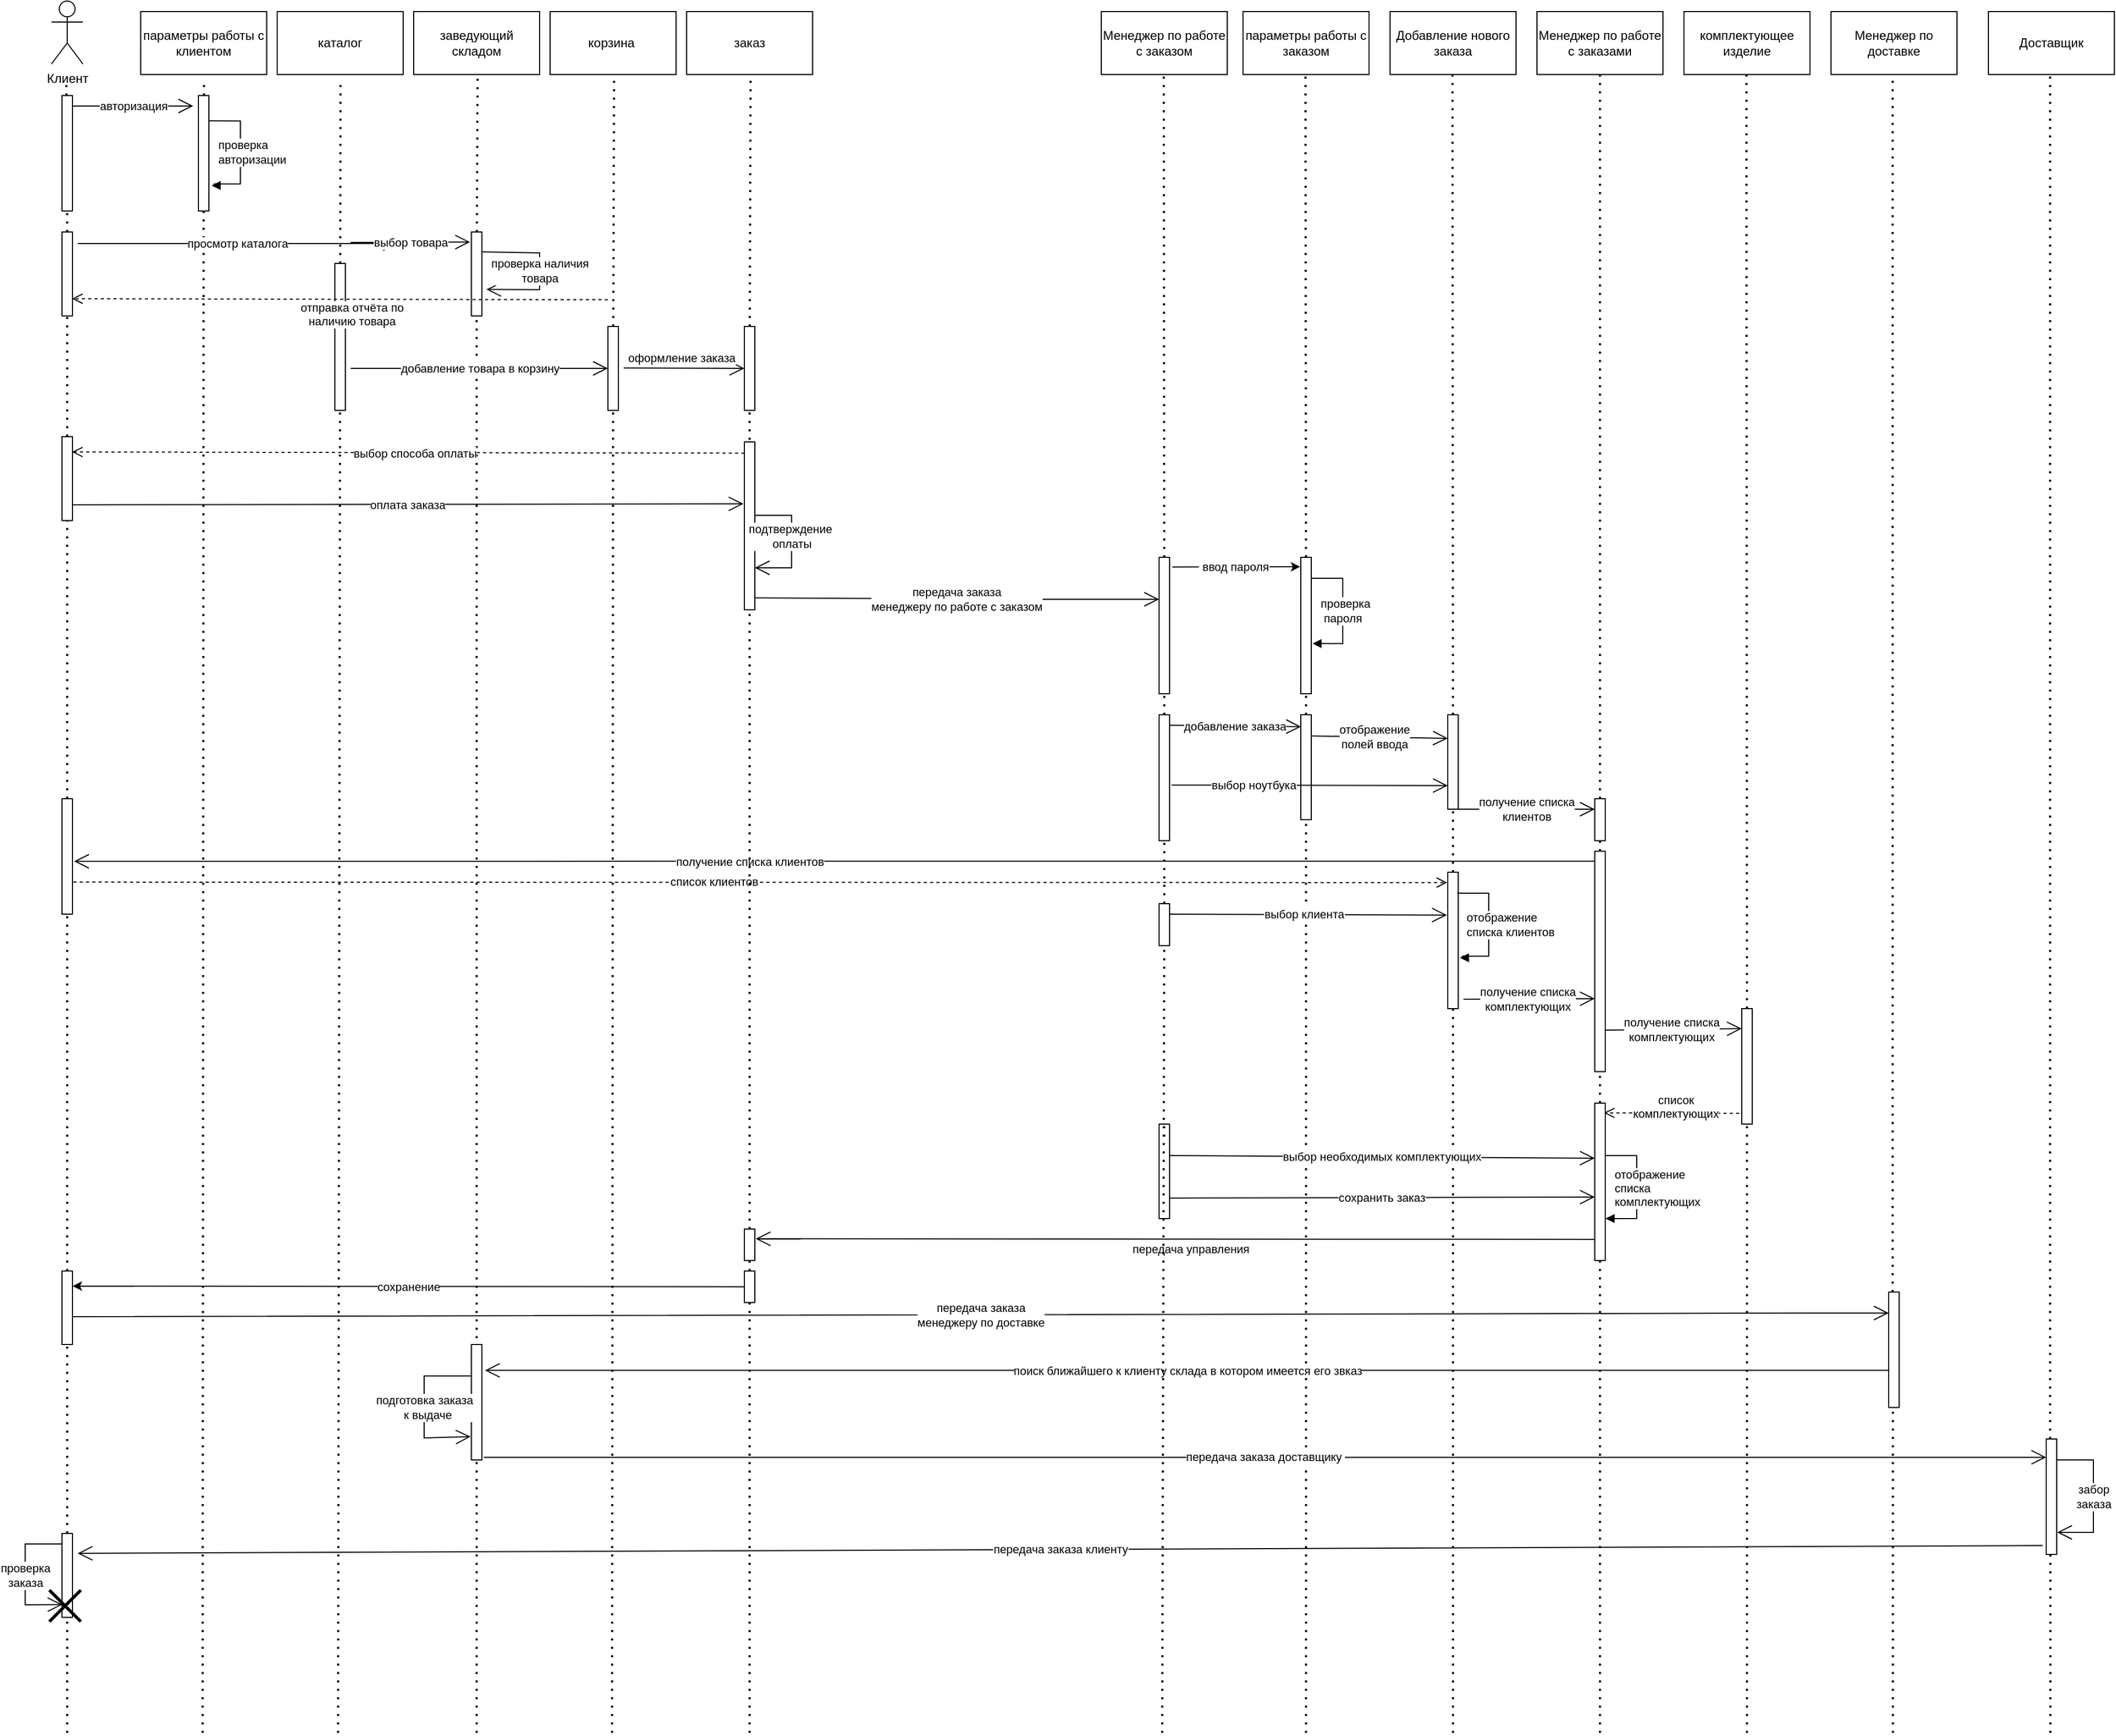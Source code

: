 <mxfile version="20.7.4" type="github">
  <diagram id="D3cl0jSmkVOGp9D-Y4aR" name="Страница 1">
    <mxGraphModel dx="4096" dy="1574" grid="1" gridSize="10" guides="1" tooltips="1" connect="1" arrows="1" fold="1" page="1" pageScale="1" pageWidth="827" pageHeight="1169" math="0" shadow="0">
      <root>
        <mxCell id="0" />
        <mxCell id="1" parent="0" />
        <mxCell id="ZfB3DJJ1F0PXd_A4hIv3-2" value="Менеджер по работе с заказом" style="whiteSpace=wrap;html=1;" parent="1" vertex="1">
          <mxGeometry x="15" y="80" width="120" height="60" as="geometry" />
        </mxCell>
        <mxCell id="ZfB3DJJ1F0PXd_A4hIv3-5" value="параметры работы с заказом" style="whiteSpace=wrap;html=1;" parent="1" vertex="1">
          <mxGeometry x="150" y="80" width="120" height="60" as="geometry" />
        </mxCell>
        <mxCell id="ZfB3DJJ1F0PXd_A4hIv3-6" value="Добавление нового заказа" style="whiteSpace=wrap;html=1;" parent="1" vertex="1">
          <mxGeometry x="290" y="80" width="120" height="60" as="geometry" />
        </mxCell>
        <mxCell id="ZfB3DJJ1F0PXd_A4hIv3-9" value="" style="endArrow=none;dashed=1;html=1;dashPattern=1 3;strokeWidth=2;startArrow=none;rounded=0;" parent="1" source="ZfB3DJJ1F0PXd_A4hIv3-7" edge="1">
          <mxGeometry width="50" height="50" relative="1" as="geometry">
            <mxPoint x="74.84" y="1152" as="sourcePoint" />
            <mxPoint x="74.5" y="140" as="targetPoint" />
          </mxGeometry>
        </mxCell>
        <mxCell id="ZfB3DJJ1F0PXd_A4hIv3-10" value="" style="endArrow=none;dashed=1;html=1;dashPattern=1 3;strokeWidth=2;startArrow=none;rounded=0;" parent="1" source="ZfB3DJJ1F0PXd_A4hIv3-17" edge="1">
          <mxGeometry width="50" height="50" relative="1" as="geometry">
            <mxPoint x="209.84" y="1152" as="sourcePoint" />
            <mxPoint x="209.5" y="140" as="targetPoint" />
          </mxGeometry>
        </mxCell>
        <mxCell id="ZfB3DJJ1F0PXd_A4hIv3-11" value="" style="endArrow=none;dashed=1;html=1;dashPattern=1 3;strokeWidth=2;startArrow=none;rounded=0;" parent="1" source="ZfB3DJJ1F0PXd_A4hIv3-29" edge="1">
          <mxGeometry width="50" height="50" relative="1" as="geometry">
            <mxPoint x="349.84" y="1152" as="sourcePoint" />
            <mxPoint x="349.5" y="140" as="targetPoint" />
          </mxGeometry>
        </mxCell>
        <mxCell id="ZfB3DJJ1F0PXd_A4hIv3-12" value="" style="endArrow=none;dashed=1;html=1;dashPattern=1 3;strokeWidth=2;startArrow=none;rounded=0;" parent="1" source="ZfB3DJJ1F0PXd_A4hIv3-37" target="ZfB3DJJ1F0PXd_A4hIv3-14" edge="1">
          <mxGeometry width="50" height="50" relative="1" as="geometry">
            <mxPoint x="489.84" y="1152" as="sourcePoint" />
            <mxPoint x="489.5" y="140" as="targetPoint" />
          </mxGeometry>
        </mxCell>
        <mxCell id="ZfB3DJJ1F0PXd_A4hIv3-14" value="Менеджер по работе с заказами" style="whiteSpace=wrap;html=1;" parent="1" vertex="1">
          <mxGeometry x="430" y="80" width="120" height="60" as="geometry" />
        </mxCell>
        <mxCell id="ZfB3DJJ1F0PXd_A4hIv3-7" value="" style="whiteSpace=wrap;html=1;" parent="1" vertex="1">
          <mxGeometry x="70" y="600" width="10" height="130" as="geometry" />
        </mxCell>
        <mxCell id="ZfB3DJJ1F0PXd_A4hIv3-15" value="" style="endArrow=none;dashed=1;html=1;dashPattern=1 3;strokeWidth=2;startArrow=none;rounded=0;" parent="1" source="ZfB3DJJ1F0PXd_A4hIv3-24" target="ZfB3DJJ1F0PXd_A4hIv3-7" edge="1">
          <mxGeometry width="50" height="50" relative="1" as="geometry">
            <mxPoint x="74.84" y="1592" as="sourcePoint" />
            <mxPoint x="74.5" y="580" as="targetPoint" />
          </mxGeometry>
        </mxCell>
        <mxCell id="ZfB3DJJ1F0PXd_A4hIv3-16" value="&amp;nbsp;ввод пароля" style="endArrow=classic;html=1;entryX=-0.054;entryY=0.069;entryDx=0;entryDy=0;exitX=1.267;exitY=0.071;exitDx=0;exitDy=0;rounded=0;entryPerimeter=0;exitPerimeter=0;" parent="1" source="ZfB3DJJ1F0PXd_A4hIv3-7" target="ZfB3DJJ1F0PXd_A4hIv3-17" edge="1">
          <mxGeometry x="-0.04" width="50" height="50" relative="1" as="geometry">
            <mxPoint x="90" y="600" as="sourcePoint" />
            <mxPoint x="200" y="610" as="targetPoint" />
            <mxPoint as="offset" />
          </mxGeometry>
        </mxCell>
        <mxCell id="ZfB3DJJ1F0PXd_A4hIv3-17" value="" style="whiteSpace=wrap;html=1;" parent="1" vertex="1">
          <mxGeometry x="205" y="600" width="10" height="130" as="geometry" />
        </mxCell>
        <mxCell id="ZfB3DJJ1F0PXd_A4hIv3-18" value="" style="endArrow=none;dashed=1;html=1;dashPattern=1 3;strokeWidth=2;startArrow=none;rounded=0;" parent="1" source="ZfB3DJJ1F0PXd_A4hIv3-26" target="ZfB3DJJ1F0PXd_A4hIv3-17" edge="1">
          <mxGeometry width="50" height="50" relative="1" as="geometry">
            <mxPoint x="209.84" y="1592" as="sourcePoint" />
            <mxPoint x="209.5" y="580" as="targetPoint" />
          </mxGeometry>
        </mxCell>
        <mxCell id="ZfB3DJJ1F0PXd_A4hIv3-22" value="проверка&amp;nbsp;&lt;br&gt;&amp;nbsp;пароля" style="edgeStyle=orthogonalEdgeStyle;html=1;align=left;spacingLeft=2;endArrow=block;entryX=1.117;entryY=0.632;entryDx=0;entryDy=0;entryPerimeter=0;rounded=0;" parent="1" target="ZfB3DJJ1F0PXd_A4hIv3-17" edge="1">
          <mxGeometry x="0.009" y="-25" relative="1" as="geometry">
            <mxPoint x="215" y="620" as="sourcePoint" />
            <Array as="points">
              <mxPoint x="245" y="620" />
              <mxPoint x="245" y="682" />
            </Array>
            <mxPoint x="220" y="640" as="targetPoint" />
            <mxPoint as="offset" />
          </mxGeometry>
        </mxCell>
        <mxCell id="ZfB3DJJ1F0PXd_A4hIv3-24" value="" style="whiteSpace=wrap;html=1;" parent="1" vertex="1">
          <mxGeometry x="70" y="750" width="10" height="120" as="geometry" />
        </mxCell>
        <mxCell id="ZfB3DJJ1F0PXd_A4hIv3-25" value="" style="endArrow=none;dashed=1;html=1;dashPattern=1 3;strokeWidth=2;startArrow=none;rounded=0;" parent="1" target="ZfB3DJJ1F0PXd_A4hIv3-24" edge="1" source="2SXMuyVqPVE-oEMScqRm-4">
          <mxGeometry width="50" height="50" relative="1" as="geometry">
            <mxPoint x="73" y="1720" as="sourcePoint" />
            <mxPoint x="74.989" y="730" as="targetPoint" />
          </mxGeometry>
        </mxCell>
        <mxCell id="ZfB3DJJ1F0PXd_A4hIv3-27" value="" style="endArrow=none;dashed=1;html=1;dashPattern=1 3;strokeWidth=2;rounded=0;" parent="1" target="ZfB3DJJ1F0PXd_A4hIv3-26" edge="1">
          <mxGeometry width="50" height="50" relative="1" as="geometry">
            <mxPoint x="210" y="1720" as="sourcePoint" />
            <mxPoint x="209.989" y="290" as="targetPoint" />
          </mxGeometry>
        </mxCell>
        <mxCell id="ZfB3DJJ1F0PXd_A4hIv3-28" value="добавление заказа" style="endArrow=open;endFill=1;endSize=12;html=1;entryX=0.021;entryY=0.114;entryDx=0;entryDy=0;entryPerimeter=0;rounded=0;" parent="1" target="ZfB3DJJ1F0PXd_A4hIv3-26" edge="1">
          <mxGeometry width="160" relative="1" as="geometry">
            <mxPoint x="80" y="760" as="sourcePoint" />
            <mxPoint x="200" y="760" as="targetPoint" />
          </mxGeometry>
        </mxCell>
        <mxCell id="ZfB3DJJ1F0PXd_A4hIv3-29" value="" style="whiteSpace=wrap;html=1;" parent="1" vertex="1">
          <mxGeometry x="345" y="750" width="10" height="90" as="geometry" />
        </mxCell>
        <mxCell id="ZfB3DJJ1F0PXd_A4hIv3-30" value="" style="endArrow=none;dashed=1;html=1;dashPattern=1 3;strokeWidth=2;startArrow=none;rounded=0;" parent="1" source="ZfB3DJJ1F0PXd_A4hIv3-41" target="ZfB3DJJ1F0PXd_A4hIv3-29" edge="1">
          <mxGeometry width="50" height="50" relative="1" as="geometry">
            <mxPoint x="349.84" y="1592" as="sourcePoint" />
            <mxPoint x="349.5" y="580" as="targetPoint" />
          </mxGeometry>
        </mxCell>
        <mxCell id="ZfB3DJJ1F0PXd_A4hIv3-31" value="отображение &lt;br&gt;полей ввода" style="endArrow=open;endFill=1;endSize=12;html=1;entryX=0;entryY=0.25;entryDx=0;entryDy=0;rounded=0;" parent="1" target="ZfB3DJJ1F0PXd_A4hIv3-29" edge="1">
          <mxGeometry width="160" relative="1" as="geometry">
            <mxPoint x="205" y="770" as="sourcePoint" />
            <mxPoint x="340" y="770" as="targetPoint" />
          </mxGeometry>
        </mxCell>
        <mxCell id="ZfB3DJJ1F0PXd_A4hIv3-26" value="" style="whiteSpace=wrap;html=1;" parent="1" vertex="1">
          <mxGeometry x="205" y="750" width="10" height="100" as="geometry" />
        </mxCell>
        <mxCell id="ZfB3DJJ1F0PXd_A4hIv3-35" value="выбор ноутбука" style="endArrow=open;endFill=1;endSize=12;html=1;entryX=0;entryY=0.75;entryDx=0;entryDy=0;rounded=0;" parent="1" target="ZfB3DJJ1F0PXd_A4hIv3-29" edge="1">
          <mxGeometry x="-0.407" width="160" relative="1" as="geometry">
            <mxPoint x="82" y="817" as="sourcePoint" />
            <mxPoint x="240" y="820" as="targetPoint" />
            <mxPoint as="offset" />
          </mxGeometry>
        </mxCell>
        <mxCell id="ZfB3DJJ1F0PXd_A4hIv3-37" value="" style="whiteSpace=wrap;html=1;" parent="1" vertex="1">
          <mxGeometry x="485" y="830" width="10" height="40" as="geometry" />
        </mxCell>
        <mxCell id="ZfB3DJJ1F0PXd_A4hIv3-38" value="" style="endArrow=none;dashed=1;html=1;dashPattern=1 3;strokeWidth=2;startArrow=none;rounded=0;" parent="1" source="ZfB3DJJ1F0PXd_A4hIv3-46" target="ZfB3DJJ1F0PXd_A4hIv3-37" edge="1">
          <mxGeometry width="50" height="50" relative="1" as="geometry">
            <mxPoint x="489.84" y="1592" as="sourcePoint" />
            <mxPoint x="489.995" y="580" as="targetPoint" />
          </mxGeometry>
        </mxCell>
        <mxCell id="ZfB3DJJ1F0PXd_A4hIv3-39" value="получение списка &lt;br&gt;клиентов" style="endArrow=open;endFill=1;endSize=12;html=1;entryX=0;entryY=0.25;entryDx=0;entryDy=0;rounded=0;" parent="1" target="ZfB3DJJ1F0PXd_A4hIv3-37" edge="1">
          <mxGeometry x="0.071" width="160" relative="1" as="geometry">
            <mxPoint x="345" y="840" as="sourcePoint" />
            <mxPoint x="608" y="840.5" as="targetPoint" />
            <mxPoint as="offset" />
          </mxGeometry>
        </mxCell>
        <mxCell id="ZfB3DJJ1F0PXd_A4hIv3-41" value="" style="whiteSpace=wrap;html=1;" parent="1" vertex="1">
          <mxGeometry x="345" y="900" width="10" height="130" as="geometry" />
        </mxCell>
        <mxCell id="ZfB3DJJ1F0PXd_A4hIv3-42" value="" style="endArrow=none;dashed=1;html=1;dashPattern=1 3;strokeWidth=2;rounded=0;" parent="1" target="ZfB3DJJ1F0PXd_A4hIv3-41" edge="1">
          <mxGeometry width="50" height="50" relative="1" as="geometry">
            <mxPoint x="350" y="1720" as="sourcePoint" />
            <mxPoint x="349.991" y="400" as="targetPoint" />
          </mxGeometry>
        </mxCell>
        <mxCell id="ZfB3DJJ1F0PXd_A4hIv3-43" value="выбор клиента" style="endArrow=open;endFill=1;endSize=12;html=1;entryX=-0.087;entryY=0.314;entryDx=0;entryDy=0;rounded=0;entryPerimeter=0;" parent="1" edge="1" target="ZfB3DJJ1F0PXd_A4hIv3-41">
          <mxGeometry x="-0.027" width="160" relative="1" as="geometry">
            <mxPoint x="80" y="940" as="sourcePoint" />
            <mxPoint x="343" y="940.5" as="targetPoint" />
            <mxPoint as="offset" />
          </mxGeometry>
        </mxCell>
        <mxCell id="ZfB3DJJ1F0PXd_A4hIv3-45" value="отображение &lt;br&gt;списка клиентов" style="edgeStyle=orthogonalEdgeStyle;html=1;align=left;spacingLeft=2;endArrow=block;entryX=1.262;entryY=0.628;entryDx=0;entryDy=0;entryPerimeter=0;rounded=0;" parent="1" edge="1">
          <mxGeometry x="0.009" y="-25" relative="1" as="geometry">
            <mxPoint x="354" y="920" as="sourcePoint" />
            <Array as="points">
              <mxPoint x="384" y="920" />
              <mxPoint x="384" y="980" />
              <mxPoint x="359" y="980" />
              <mxPoint x="359" y="982" />
            </Array>
            <mxPoint x="356.62" y="981.64" as="targetPoint" />
            <mxPoint as="offset" />
          </mxGeometry>
        </mxCell>
        <mxCell id="ZfB3DJJ1F0PXd_A4hIv3-46" value="" style="whiteSpace=wrap;html=1;" parent="1" vertex="1">
          <mxGeometry x="485" y="880" width="10" height="210" as="geometry" />
        </mxCell>
        <mxCell id="ZfB3DJJ1F0PXd_A4hIv3-47" value="" style="endArrow=none;dashed=1;html=1;dashPattern=1 3;strokeWidth=2;rounded=0;" parent="1" target="ZfB3DJJ1F0PXd_A4hIv3-46" edge="1">
          <mxGeometry width="50" height="50" relative="1" as="geometry">
            <mxPoint x="490" y="1720" as="sourcePoint" />
            <mxPoint x="489.996" y="430" as="targetPoint" />
          </mxGeometry>
        </mxCell>
        <mxCell id="ZfB3DJJ1F0PXd_A4hIv3-48" value="комплектующее изделие" style="whiteSpace=wrap;html=1;" parent="1" vertex="1">
          <mxGeometry x="570" y="80" width="120" height="60" as="geometry" />
        </mxCell>
        <mxCell id="ZfB3DJJ1F0PXd_A4hIv3-53" value="получение списка клиентов" style="endArrow=open;endFill=1;endSize=12;html=1;entryX=1.156;entryY=0.542;entryDx=0;entryDy=0;exitX=0.022;exitY=0.045;exitDx=0;exitDy=0;exitPerimeter=0;rounded=0;entryPerimeter=0;labelBackgroundColor=default;" parent="1" source="ZfB3DJJ1F0PXd_A4hIv3-46" target="ZfB3DJJ1F0PXd_A4hIv3-51" edge="1">
          <mxGeometry x="0.112" width="160" relative="1" as="geometry">
            <mxPoint x="625" y="854.66" as="sourcePoint" />
            <mxPoint x="765" y="854.66" as="targetPoint" />
            <mxPoint as="offset" />
          </mxGeometry>
        </mxCell>
        <mxCell id="ZfB3DJJ1F0PXd_A4hIv3-56" value="список клиентов" style="html=1;verticalAlign=bottom;endArrow=open;dashed=1;endSize=8;entryX=-0.06;entryY=0.076;entryDx=0;entryDy=0;entryPerimeter=0;rounded=0;exitX=1.087;exitY=0.722;exitDx=0;exitDy=0;exitPerimeter=0;" parent="1" target="ZfB3DJJ1F0PXd_A4hIv3-41" edge="1" source="ZfB3DJJ1F0PXd_A4hIv3-51">
          <mxGeometry x="-0.068" y="-8" relative="1" as="geometry">
            <mxPoint x="765" y="910" as="sourcePoint" />
            <mxPoint x="685" y="910" as="targetPoint" />
            <mxPoint as="offset" />
          </mxGeometry>
        </mxCell>
        <mxCell id="ZfB3DJJ1F0PXd_A4hIv3-57" value="получение списка &lt;br&gt;комплектующих" style="endArrow=open;endFill=1;endSize=12;html=1;entryX=0;entryY=0.75;entryDx=0;entryDy=0;rounded=0;" parent="1" edge="1">
          <mxGeometry x="-0.027" width="160" relative="1" as="geometry">
            <mxPoint x="360" y="1021" as="sourcePoint" />
            <mxPoint x="485" y="1020.5" as="targetPoint" />
            <mxPoint as="offset" />
          </mxGeometry>
        </mxCell>
        <mxCell id="ZfB3DJJ1F0PXd_A4hIv3-58" value="" style="endArrow=none;dashed=1;html=1;dashPattern=1 3;strokeWidth=2;startArrow=none;rounded=0;" parent="1" source="ZfB3DJJ1F0PXd_A4hIv3-59" edge="1">
          <mxGeometry width="50" height="50" relative="1" as="geometry">
            <mxPoint x="629.84" y="1152" as="sourcePoint" />
            <mxPoint x="629.5" y="140" as="targetPoint" />
          </mxGeometry>
        </mxCell>
        <mxCell id="ZfB3DJJ1F0PXd_A4hIv3-59" value="" style="whiteSpace=wrap;html=1;" parent="1" vertex="1">
          <mxGeometry x="625" y="1030" width="10" height="110" as="geometry" />
        </mxCell>
        <mxCell id="ZfB3DJJ1F0PXd_A4hIv3-60" value="" style="endArrow=none;dashed=1;html=1;dashPattern=1 3;strokeWidth=2;rounded=0;" parent="1" target="ZfB3DJJ1F0PXd_A4hIv3-59" edge="1">
          <mxGeometry width="50" height="50" relative="1" as="geometry">
            <mxPoint x="630" y="1720" as="sourcePoint" />
            <mxPoint x="629.5" y="140" as="targetPoint" />
          </mxGeometry>
        </mxCell>
        <mxCell id="ZfB3DJJ1F0PXd_A4hIv3-61" value="получение списка &lt;br&gt;комплектующих" style="endArrow=open;endFill=1;endSize=12;html=1;entryX=0;entryY=0.173;entryDx=0;entryDy=0;entryPerimeter=0;rounded=0;" parent="1" target="ZfB3DJJ1F0PXd_A4hIv3-59" edge="1">
          <mxGeometry x="-0.027" width="160" relative="1" as="geometry">
            <mxPoint x="495" y="1050.5" as="sourcePoint" />
            <mxPoint x="620" y="1050" as="targetPoint" />
            <mxPoint as="offset" />
          </mxGeometry>
        </mxCell>
        <mxCell id="ZfB3DJJ1F0PXd_A4hIv3-62" value="&lt;span style=&quot;background-color: rgb(255, 255, 255);&quot;&gt;список &lt;br&gt;комплектующих&lt;/span&gt;" style="html=1;verticalAlign=bottom;endArrow=open;dashed=1;endSize=8;entryX=0.88;entryY=0.062;entryDx=0;entryDy=0;entryPerimeter=0;rounded=0;exitX=-0.24;exitY=0.907;exitDx=0;exitDy=0;exitPerimeter=0;" parent="1" edge="1" target="ZfB3DJJ1F0PXd_A4hIv3-63" source="ZfB3DJJ1F0PXd_A4hIv3-59">
          <mxGeometry x="-0.052" y="9" relative="1" as="geometry">
            <mxPoint x="620" y="1130" as="sourcePoint" />
            <mxPoint x="495" y="1131.96" as="targetPoint" />
            <mxPoint as="offset" />
          </mxGeometry>
        </mxCell>
        <mxCell id="ZfB3DJJ1F0PXd_A4hIv3-63" value="" style="whiteSpace=wrap;html=1;" parent="1" vertex="1">
          <mxGeometry x="485" y="1120" width="10" height="150" as="geometry" />
        </mxCell>
        <mxCell id="ZfB3DJJ1F0PXd_A4hIv3-64" value="" style="whiteSpace=wrap;html=1;" parent="1" vertex="1">
          <mxGeometry x="70" y="1140" width="10" height="90" as="geometry" />
        </mxCell>
        <mxCell id="ZfB3DJJ1F0PXd_A4hIv3-65" value="" style="endArrow=none;dashed=1;html=1;dashPattern=1 3;strokeWidth=2;rounded=0;" parent="1" target="ZfB3DJJ1F0PXd_A4hIv3-64" edge="1">
          <mxGeometry width="50" height="50" relative="1" as="geometry">
            <mxPoint x="74.84" y="1152" as="sourcePoint" />
            <mxPoint x="74.977" y="520" as="targetPoint" />
          </mxGeometry>
        </mxCell>
        <mxCell id="ZfB3DJJ1F0PXd_A4hIv3-66" value="выбор необходимых комплектующих" style="endArrow=open;endFill=1;endSize=12;html=1;entryX=0;entryY=0.35;entryDx=0;entryDy=0;entryPerimeter=0;rounded=0;" parent="1" target="ZfB3DJJ1F0PXd_A4hIv3-63" edge="1">
          <mxGeometry width="160" relative="1" as="geometry">
            <mxPoint x="80" y="1170" as="sourcePoint" />
            <mxPoint x="240" y="1170" as="targetPoint" />
          </mxGeometry>
        </mxCell>
        <mxCell id="ZfB3DJJ1F0PXd_A4hIv3-67" value="сохранить заказ" style="endArrow=open;endFill=1;endSize=12;html=1;entryX=0;entryY=0.35;entryDx=0;entryDy=0;entryPerimeter=0;rounded=0;" parent="1" edge="1">
          <mxGeometry width="160" relative="1" as="geometry">
            <mxPoint x="80" y="1210.5" as="sourcePoint" />
            <mxPoint x="485" y="1209.5" as="targetPoint" />
          </mxGeometry>
        </mxCell>
        <mxCell id="ZfB3DJJ1F0PXd_A4hIv3-68" value="отображение &lt;br&gt;списка &lt;br&gt;комплектующих" style="edgeStyle=orthogonalEdgeStyle;html=1;align=left;spacingLeft=2;endArrow=block;entryX=1.034;entryY=0.736;entryDx=0;entryDy=0;entryPerimeter=0;rounded=0;" parent="1" edge="1" target="ZfB3DJJ1F0PXd_A4hIv3-63">
          <mxGeometry x="0.009" y="-25" relative="1" as="geometry">
            <mxPoint x="495" y="1170" as="sourcePoint" />
            <Array as="points">
              <mxPoint x="525" y="1170" />
              <mxPoint x="525" y="1230" />
              <mxPoint x="495" y="1230" />
            </Array>
            <mxPoint x="497.62" y="1231.64" as="targetPoint" />
            <mxPoint as="offset" />
          </mxGeometry>
        </mxCell>
        <mxCell id="ZfB3DJJ1F0PXd_A4hIv3-75" value="сохранение" style="endArrow=classic;html=1;exitX=0;exitY=0.5;exitDx=0;exitDy=0;rounded=0;entryX=1.016;entryY=0.205;entryDx=0;entryDy=0;entryPerimeter=0;" parent="1" target="ZfB3DJJ1F0PXd_A4hIv3-73" edge="1" source="ZfB3DJJ1F0PXd_A4hIv3-71">
          <mxGeometry width="50" height="50" relative="1" as="geometry">
            <mxPoint x="635" y="1314.5" as="sourcePoint" />
            <mxPoint x="-960" y="1295" as="targetPoint" />
          </mxGeometry>
        </mxCell>
        <mxCell id="ZfB3DJJ1F0PXd_A4hIv3-76" value="передача управления" style="endArrow=open;endFill=1;endSize=12;html=1;entryX=1.08;entryY=0.309;entryDx=0;entryDy=0;rounded=0;entryPerimeter=0;exitX=-0.008;exitY=0.866;exitDx=0;exitDy=0;exitPerimeter=0;" parent="1" target="ZfB3DJJ1F0PXd_A4hIv3-69" edge="1" source="ZfB3DJJ1F0PXd_A4hIv3-63">
          <mxGeometry x="-0.037" y="9" width="160" relative="1" as="geometry">
            <mxPoint x="480" y="1250" as="sourcePoint" />
            <mxPoint x="635" y="1250" as="targetPoint" />
            <mxPoint as="offset" />
          </mxGeometry>
        </mxCell>
        <mxCell id="aEHaDjH2-V7Qz7xrTCSI-2" value="заказ" style="whiteSpace=wrap;html=1;" parent="1" vertex="1">
          <mxGeometry x="-380" y="80" width="120" height="60" as="geometry" />
        </mxCell>
        <mxCell id="aEHaDjH2-V7Qz7xrTCSI-3" value="корзина&amp;nbsp;" style="whiteSpace=wrap;html=1;labelBackgroundColor=none;" parent="1" vertex="1">
          <mxGeometry x="-510" y="80" width="120" height="60" as="geometry" />
        </mxCell>
        <mxCell id="aEHaDjH2-V7Qz7xrTCSI-4" value="заведующий складом" style="whiteSpace=wrap;html=1;" parent="1" vertex="1">
          <mxGeometry x="-640" y="80" width="120" height="60" as="geometry" />
        </mxCell>
        <mxCell id="aEHaDjH2-V7Qz7xrTCSI-6" value="каталог" style="whiteSpace=wrap;html=1;" parent="1" vertex="1">
          <mxGeometry x="-770" y="80" width="120" height="60" as="geometry" />
        </mxCell>
        <mxCell id="aEHaDjH2-V7Qz7xrTCSI-7" value="" style="whiteSpace=wrap;html=1;" parent="1" vertex="1">
          <mxGeometry x="-900" y="80" width="120" height="60" as="geometry" />
        </mxCell>
        <mxCell id="aEHaDjH2-V7Qz7xrTCSI-13" value="" style="endArrow=none;dashed=1;html=1;dashPattern=1 3;strokeWidth=2;startArrow=none;rounded=0;" parent="1" source="aEHaDjH2-V7Qz7xrTCSI-24" edge="1">
          <mxGeometry x="0.059" y="59" width="50" height="50" relative="1" as="geometry">
            <mxPoint x="-972" y="1213.333" as="sourcePoint" />
            <mxPoint x="-970.83" y="150" as="targetPoint" />
            <mxPoint as="offset" />
          </mxGeometry>
        </mxCell>
        <mxCell id="aEHaDjH2-V7Qz7xrTCSI-14" value="" style="endArrow=none;dashed=1;html=1;dashPattern=1 3;strokeWidth=2;startArrow=none;rounded=0;" parent="1" source="aEHaDjH2-V7Qz7xrTCSI-27" edge="1">
          <mxGeometry width="50" height="50" relative="1" as="geometry">
            <mxPoint x="-840.83" y="1213.333" as="sourcePoint" />
            <mxPoint x="-839.66" y="150" as="targetPoint" />
          </mxGeometry>
        </mxCell>
        <mxCell id="aEHaDjH2-V7Qz7xrTCSI-15" value="" style="endArrow=none;dashed=1;html=1;dashPattern=1 3;strokeWidth=2;startArrow=none;rounded=0;" parent="1" source="aEHaDjH2-V7Qz7xrTCSI-34" edge="1">
          <mxGeometry width="50" height="50" relative="1" as="geometry">
            <mxPoint x="-710.83" y="1213.333" as="sourcePoint" />
            <mxPoint x="-709.66" y="150" as="targetPoint" />
          </mxGeometry>
        </mxCell>
        <mxCell id="aEHaDjH2-V7Qz7xrTCSI-17" value="" style="endArrow=none;dashed=1;html=1;dashPattern=1 3;strokeWidth=2;startArrow=none;rounded=0;" parent="1" source="aEHaDjH2-V7Qz7xrTCSI-40" edge="1">
          <mxGeometry width="50" height="50" relative="1" as="geometry">
            <mxPoint x="-580.25" y="1203.333" as="sourcePoint" />
            <mxPoint x="-579.08" y="140" as="targetPoint" />
          </mxGeometry>
        </mxCell>
        <mxCell id="aEHaDjH2-V7Qz7xrTCSI-18" value="" style="endArrow=none;dashed=1;html=1;dashPattern=1 3;strokeWidth=2;startArrow=none;rounded=0;" parent="1" source="aEHaDjH2-V7Qz7xrTCSI-48" edge="1">
          <mxGeometry width="50" height="50" relative="1" as="geometry">
            <mxPoint x="-450.25" y="1203.333" as="sourcePoint" />
            <mxPoint x="-449.08" y="140" as="targetPoint" />
          </mxGeometry>
        </mxCell>
        <mxCell id="aEHaDjH2-V7Qz7xrTCSI-20" value="" style="endArrow=none;dashed=1;html=1;dashPattern=1 3;strokeWidth=2;startArrow=none;rounded=0;" parent="1" source="aEHaDjH2-V7Qz7xrTCSI-55" edge="1">
          <mxGeometry width="50" height="50" relative="1" as="geometry">
            <mxPoint x="-320.25" y="1203.333" as="sourcePoint" />
            <mxPoint x="-319.08" y="140" as="targetPoint" />
          </mxGeometry>
        </mxCell>
        <mxCell id="aEHaDjH2-V7Qz7xrTCSI-24" value="" style="whiteSpace=wrap;html=1;" parent="1" vertex="1">
          <mxGeometry x="-975" y="160" width="10" height="110" as="geometry" />
        </mxCell>
        <mxCell id="aEHaDjH2-V7Qz7xrTCSI-25" value="" style="endArrow=none;dashed=1;html=1;dashPattern=1 3;strokeWidth=2;startArrow=none;rounded=0;" parent="1" source="aEHaDjH2-V7Qz7xrTCSI-32" target="aEHaDjH2-V7Qz7xrTCSI-24" edge="1">
          <mxGeometry x="0.059" y="59" width="50" height="50" relative="1" as="geometry">
            <mxPoint x="-972" y="1213.333" as="sourcePoint" />
            <mxPoint x="-970.83" y="150" as="targetPoint" />
            <mxPoint as="offset" />
          </mxGeometry>
        </mxCell>
        <mxCell id="aEHaDjH2-V7Qz7xrTCSI-26" value="параметры работы с клиентом" style="whiteSpace=wrap;html=1;" parent="1" vertex="1">
          <mxGeometry x="-900" y="80" width="120" height="60" as="geometry" />
        </mxCell>
        <mxCell id="aEHaDjH2-V7Qz7xrTCSI-27" value="" style="whiteSpace=wrap;html=1;" parent="1" vertex="1">
          <mxGeometry x="-845" y="160" width="10" height="110" as="geometry" />
        </mxCell>
        <mxCell id="aEHaDjH2-V7Qz7xrTCSI-28" value="" style="endArrow=none;dashed=1;html=1;dashPattern=1 3;strokeWidth=2;startArrow=none;rounded=0;" parent="1" target="aEHaDjH2-V7Qz7xrTCSI-27" edge="1">
          <mxGeometry width="50" height="50" relative="1" as="geometry">
            <mxPoint x="-841" y="1720" as="sourcePoint" />
            <mxPoint x="-839.66" y="150" as="targetPoint" />
          </mxGeometry>
        </mxCell>
        <mxCell id="aEHaDjH2-V7Qz7xrTCSI-29" value="авторизация" style="endArrow=open;endFill=1;endSize=12;html=1;rounded=0;" parent="1" edge="1">
          <mxGeometry width="160" relative="1" as="geometry">
            <mxPoint x="-965" y="170" as="sourcePoint" />
            <mxPoint x="-850" y="170" as="targetPoint" />
          </mxGeometry>
        </mxCell>
        <mxCell id="aEHaDjH2-V7Qz7xrTCSI-30" value="проверка &lt;br&gt;авторизации" style="edgeStyle=orthogonalEdgeStyle;html=1;align=left;spacingLeft=2;endArrow=block;entryX=1.262;entryY=0.628;entryDx=0;entryDy=0;entryPerimeter=0;rounded=0;" parent="1" edge="1">
          <mxGeometry x="0.009" y="-25" relative="1" as="geometry">
            <mxPoint x="-835" y="184.18" as="sourcePoint" />
            <Array as="points">
              <mxPoint x="-805" y="184.18" />
              <mxPoint x="-805" y="244.18" />
              <mxPoint x="-830" y="244.18" />
              <mxPoint x="-830" y="246.18" />
            </Array>
            <mxPoint x="-832.38" y="245.82" as="targetPoint" />
            <mxPoint as="offset" />
          </mxGeometry>
        </mxCell>
        <mxCell id="aEHaDjH2-V7Qz7xrTCSI-32" value="" style="whiteSpace=wrap;html=1;" parent="1" vertex="1">
          <mxGeometry x="-975" y="290" width="10" height="80" as="geometry" />
        </mxCell>
        <mxCell id="aEHaDjH2-V7Qz7xrTCSI-33" value="" style="endArrow=none;dashed=1;html=1;dashPattern=1 3;strokeWidth=2;startArrow=none;rounded=0;" parent="1" source="HXMosi2Rfnzd-5hlv8M6-1" target="aEHaDjH2-V7Qz7xrTCSI-32" edge="1">
          <mxGeometry x="0.059" y="59" width="50" height="50" relative="1" as="geometry">
            <mxPoint x="-972" y="1213.333" as="sourcePoint" />
            <mxPoint x="-970.11" y="270" as="targetPoint" />
            <mxPoint as="offset" />
          </mxGeometry>
        </mxCell>
        <mxCell id="aEHaDjH2-V7Qz7xrTCSI-34" value="" style="whiteSpace=wrap;html=1;" parent="1" vertex="1">
          <mxGeometry x="-715" y="320" width="10" height="140" as="geometry" />
        </mxCell>
        <mxCell id="aEHaDjH2-V7Qz7xrTCSI-35" value="" style="endArrow=none;dashed=1;html=1;dashPattern=1 3;strokeWidth=2;startArrow=none;rounded=0;" parent="1" target="aEHaDjH2-V7Qz7xrTCSI-34" edge="1">
          <mxGeometry width="50" height="50" relative="1" as="geometry">
            <mxPoint x="-712" y="1720" as="sourcePoint" />
            <mxPoint x="-709.66" y="150" as="targetPoint" />
          </mxGeometry>
        </mxCell>
        <mxCell id="aEHaDjH2-V7Qz7xrTCSI-36" value="просмотр каталога" style="endArrow=open;endFill=1;endSize=12;html=1;exitX=1.5;exitY=0.138;exitDx=0;exitDy=0;exitPerimeter=0;rounded=0;" parent="1" source="aEHaDjH2-V7Qz7xrTCSI-32" edge="1">
          <mxGeometry width="160" relative="1" as="geometry">
            <mxPoint x="-903" y="300" as="sourcePoint" />
            <mxPoint x="-655" y="301" as="targetPoint" />
          </mxGeometry>
        </mxCell>
        <mxCell id="aEHaDjH2-V7Qz7xrTCSI-40" value="" style="whiteSpace=wrap;html=1;" parent="1" vertex="1">
          <mxGeometry x="-585" y="290" width="10" height="80" as="geometry" />
        </mxCell>
        <mxCell id="aEHaDjH2-V7Qz7xrTCSI-41" value="" style="endArrow=none;dashed=1;html=1;dashPattern=1 3;strokeWidth=2;startArrow=none;rounded=0;" parent="1" target="aEHaDjH2-V7Qz7xrTCSI-40" edge="1">
          <mxGeometry width="50" height="50" relative="1" as="geometry">
            <mxPoint x="-580" y="1720" as="sourcePoint" />
            <mxPoint x="-579.08" y="140" as="targetPoint" />
          </mxGeometry>
        </mxCell>
        <mxCell id="aEHaDjH2-V7Qz7xrTCSI-42" value="выбор товара" style="endArrow=open;endFill=1;endSize=12;html=1;entryX=-0.13;entryY=0.12;entryDx=0;entryDy=0;entryPerimeter=0;rounded=0;" parent="1" target="aEHaDjH2-V7Qz7xrTCSI-40" edge="1">
          <mxGeometry width="160" relative="1" as="geometry">
            <mxPoint x="-700" y="300" as="sourcePoint" />
            <mxPoint x="-645" y="300" as="targetPoint" />
          </mxGeometry>
        </mxCell>
        <mxCell id="aEHaDjH2-V7Qz7xrTCSI-43" value="проверка наличия&lt;br&gt;товара" style="endArrow=open;endFill=1;endSize=12;html=1;entryX=1.435;entryY=0.685;entryDx=0;entryDy=0;entryPerimeter=0;rounded=0;" parent="1" target="aEHaDjH2-V7Qz7xrTCSI-40" edge="1">
          <mxGeometry x="0.024" width="160" relative="1" as="geometry">
            <mxPoint x="-575" y="309" as="sourcePoint" />
            <mxPoint x="-460" y="309" as="targetPoint" />
            <Array as="points">
              <mxPoint x="-520" y="310" />
              <mxPoint x="-520" y="345" />
            </Array>
            <mxPoint as="offset" />
          </mxGeometry>
        </mxCell>
        <mxCell id="aEHaDjH2-V7Qz7xrTCSI-45" value="отправка отчёта по &lt;br&gt;наличию товара" style="html=1;verticalAlign=bottom;endArrow=open;dashed=1;endSize=8;rounded=0;entryX=0.958;entryY=0.795;entryDx=0;entryDy=0;entryPerimeter=0;" parent="1" edge="1" target="aEHaDjH2-V7Qz7xrTCSI-32">
          <mxGeometry x="-0.043" y="30" relative="1" as="geometry">
            <mxPoint x="-455" y="354.57" as="sourcePoint" />
            <mxPoint x="-960" y="354" as="targetPoint" />
            <mxPoint as="offset" />
          </mxGeometry>
        </mxCell>
        <mxCell id="aEHaDjH2-V7Qz7xrTCSI-48" value="" style="whiteSpace=wrap;html=1;" parent="1" vertex="1">
          <mxGeometry x="-455" y="380" width="10" height="80" as="geometry" />
        </mxCell>
        <mxCell id="aEHaDjH2-V7Qz7xrTCSI-49" value="" style="endArrow=none;dashed=1;html=1;dashPattern=1 3;strokeWidth=2;startArrow=none;rounded=0;" parent="1" target="aEHaDjH2-V7Qz7xrTCSI-48" edge="1">
          <mxGeometry width="50" height="50" relative="1" as="geometry">
            <mxPoint x="-451" y="1720" as="sourcePoint" />
            <mxPoint x="-449.08" y="140" as="targetPoint" />
          </mxGeometry>
        </mxCell>
        <mxCell id="aEHaDjH2-V7Qz7xrTCSI-50" value="добавление товара в корзину" style="endArrow=open;endFill=1;endSize=12;html=1;entryX=0;entryY=0.5;entryDx=0;entryDy=0;rounded=0;" parent="1" target="aEHaDjH2-V7Qz7xrTCSI-48" edge="1">
          <mxGeometry width="160" relative="1" as="geometry">
            <mxPoint x="-700" y="420" as="sourcePoint" />
            <mxPoint x="-605" y="419.57" as="targetPoint" />
          </mxGeometry>
        </mxCell>
        <mxCell id="aEHaDjH2-V7Qz7xrTCSI-55" value="" style="whiteSpace=wrap;html=1;" parent="1" vertex="1">
          <mxGeometry x="-325" y="380" width="10" height="80" as="geometry" />
        </mxCell>
        <mxCell id="aEHaDjH2-V7Qz7xrTCSI-56" value="" style="endArrow=none;dashed=1;html=1;dashPattern=1 3;strokeWidth=2;startArrow=none;rounded=0;" parent="1" target="aEHaDjH2-V7Qz7xrTCSI-55" edge="1" source="ZfB3DJJ1F0PXd_A4hIv3-69">
          <mxGeometry width="50" height="50" relative="1" as="geometry">
            <mxPoint x="-320" y="1720" as="sourcePoint" />
            <mxPoint x="-319.08" y="140" as="targetPoint" />
          </mxGeometry>
        </mxCell>
        <mxCell id="aEHaDjH2-V7Qz7xrTCSI-57" value="оформление заказа" style="endArrow=open;endFill=1;endSize=12;html=1;rounded=0;" parent="1" edge="1">
          <mxGeometry x="-0.044" y="10" width="160" relative="1" as="geometry">
            <mxPoint x="-440.0" y="419.57" as="sourcePoint" />
            <mxPoint x="-325" y="420" as="targetPoint" />
            <mxPoint as="offset" />
          </mxGeometry>
        </mxCell>
        <mxCell id="HXMosi2Rfnzd-5hlv8M6-1" value="" style="whiteSpace=wrap;html=1;" parent="1" vertex="1">
          <mxGeometry x="-975" y="485" width="10" height="80" as="geometry" />
        </mxCell>
        <mxCell id="HXMosi2Rfnzd-5hlv8M6-2" value="" style="endArrow=none;dashed=1;html=1;dashPattern=1 3;strokeWidth=2;startArrow=none;rounded=0;" parent="1" source="ZfB3DJJ1F0PXd_A4hIv3-51" target="HXMosi2Rfnzd-5hlv8M6-1" edge="1">
          <mxGeometry x="0.059" y="59" width="50" height="50" relative="1" as="geometry">
            <mxPoint x="-970" y="1720" as="sourcePoint" />
            <mxPoint x="-970.091" y="370" as="targetPoint" />
            <mxPoint as="offset" />
          </mxGeometry>
        </mxCell>
        <mxCell id="HXMosi2Rfnzd-5hlv8M6-4" value="оплата заказа" style="endArrow=open;endFill=1;endSize=12;html=1;rounded=0;entryX=-0.09;entryY=0.369;entryDx=0;entryDy=0;entryPerimeter=0;" parent="1" edge="1" target="HXMosi2Rfnzd-5hlv8M6-5">
          <mxGeometry width="160" relative="1" as="geometry">
            <mxPoint x="-965" y="550" as="sourcePoint" />
            <mxPoint x="-190" y="550" as="targetPoint" />
          </mxGeometry>
        </mxCell>
        <mxCell id="HXMosi2Rfnzd-5hlv8M6-5" value="" style="whiteSpace=wrap;html=1;" parent="1" vertex="1">
          <mxGeometry x="-325" y="490" width="10" height="160" as="geometry" />
        </mxCell>
        <mxCell id="HXMosi2Rfnzd-5hlv8M6-6" value="выбор способа оплаты" style="html=1;verticalAlign=bottom;endArrow=open;dashed=1;endSize=8;rounded=0;exitX=0.009;exitY=0.067;exitDx=0;exitDy=0;exitPerimeter=0;entryX=0.958;entryY=0.183;entryDx=0;entryDy=0;entryPerimeter=0;" parent="1" edge="1" target="HXMosi2Rfnzd-5hlv8M6-1" source="HXMosi2Rfnzd-5hlv8M6-5">
          <mxGeometry x="-0.02" y="10" relative="1" as="geometry">
            <mxPoint x="-195.0" y="500.57" as="sourcePoint" />
            <mxPoint x="-960" y="500" as="targetPoint" />
            <mxPoint as="offset" />
          </mxGeometry>
        </mxCell>
        <mxCell id="HXMosi2Rfnzd-5hlv8M6-8" value="подтверждение&amp;nbsp; &lt;br&gt;оплаты" style="endArrow=open;endFill=1;endSize=12;html=1;entryX=1;entryY=0.75;entryDx=0;entryDy=0;rounded=0;" parent="1" target="HXMosi2Rfnzd-5hlv8M6-5" edge="1">
          <mxGeometry x="-0.083" width="160" relative="1" as="geometry">
            <mxPoint x="-315" y="560" as="sourcePoint" />
            <mxPoint x="-71.3" y="500.0" as="targetPoint" />
            <Array as="points">
              <mxPoint x="-280" y="560" />
              <mxPoint x="-280" y="610" />
            </Array>
            <mxPoint as="offset" />
          </mxGeometry>
        </mxCell>
        <mxCell id="HXMosi2Rfnzd-5hlv8M6-9" value="передача заказа&lt;br&gt;менеджеру по работе с заказом" style="endArrow=open;endFill=1;endSize=12;html=1;rounded=0;exitX=0.979;exitY=0.929;exitDx=0;exitDy=0;exitPerimeter=0;" parent="1" edge="1" source="HXMosi2Rfnzd-5hlv8M6-5">
          <mxGeometry width="160" relative="1" as="geometry">
            <mxPoint x="-195" y="640.4" as="sourcePoint" />
            <mxPoint x="70" y="640" as="targetPoint" />
            <Array as="points">
              <mxPoint x="-60" y="640" />
            </Array>
          </mxGeometry>
        </mxCell>
        <mxCell id="e_84W81bHMhNglRJCe3D-2" value="Менеджер по доставке" style="rounded=0;whiteSpace=wrap;html=1;" parent="1" vertex="1">
          <mxGeometry x="710" y="80" width="120" height="60" as="geometry" />
        </mxCell>
        <mxCell id="e_84W81bHMhNglRJCe3D-3" value="" style="endArrow=none;dashed=1;html=1;dashPattern=1 3;strokeWidth=2;startArrow=none;rounded=0;" parent="1" source="e_84W81bHMhNglRJCe3D-5" edge="1">
          <mxGeometry width="50" height="50" relative="1" as="geometry">
            <mxPoint x="769" y="1720" as="sourcePoint" />
            <mxPoint x="768.75" y="140" as="targetPoint" />
          </mxGeometry>
        </mxCell>
        <mxCell id="e_84W81bHMhNglRJCe3D-5" value="" style="html=1;points=[];perimeter=orthogonalPerimeter;" parent="1" vertex="1">
          <mxGeometry x="765" y="1300" width="10" height="110" as="geometry" />
        </mxCell>
        <mxCell id="e_84W81bHMhNglRJCe3D-6" value="" style="endArrow=none;dashed=1;html=1;dashPattern=1 3;strokeWidth=2;startArrow=none;rounded=0;" parent="1" target="e_84W81bHMhNglRJCe3D-5" edge="1">
          <mxGeometry width="50" height="50" relative="1" as="geometry">
            <mxPoint x="769" y="1720" as="sourcePoint" />
            <mxPoint x="768.75" y="140" as="targetPoint" />
          </mxGeometry>
        </mxCell>
        <mxCell id="e_84W81bHMhNglRJCe3D-7" value="передача заказа&lt;br&gt;менеджеру по доставке" style="endArrow=open;endFill=1;endSize=12;html=1;rounded=0;exitX=1.057;exitY=0.621;exitDx=0;exitDy=0;exitPerimeter=0;" parent="1" target="e_84W81bHMhNglRJCe3D-5" edge="1" source="ZfB3DJJ1F0PXd_A4hIv3-73">
          <mxGeometry width="160" relative="1" as="geometry">
            <mxPoint x="-960" y="1324" as="sourcePoint" />
            <mxPoint x="1036.43" y="1326.19" as="targetPoint" />
            <Array as="points">
              <mxPoint x="700" y="1320" />
            </Array>
          </mxGeometry>
        </mxCell>
        <mxCell id="e_84W81bHMhNglRJCe3D-8" value="" style="html=1;points=[];perimeter=orthogonalPerimeter;" parent="1" vertex="1">
          <mxGeometry x="-585" y="1350" width="10" height="110" as="geometry" />
        </mxCell>
        <mxCell id="e_84W81bHMhNglRJCe3D-9" value="поиск ближайшего к клиенту склада в котором имеется его звказ" style="endArrow=open;endFill=1;endSize=12;html=1;rounded=0;entryX=1.3;entryY=0.224;entryDx=0;entryDy=0;entryPerimeter=0;" parent="1" source="e_84W81bHMhNglRJCe3D-5" target="e_84W81bHMhNglRJCe3D-8" edge="1">
          <mxGeometry width="160" relative="1" as="geometry">
            <mxPoint x="755" y="1390" as="sourcePoint" />
            <mxPoint x="915" y="1390" as="targetPoint" />
          </mxGeometry>
        </mxCell>
        <mxCell id="e_84W81bHMhNglRJCe3D-10" value="подготовка заказа&lt;br&gt;&amp;nbsp; к выдаче" style="endArrow=open;endFill=1;endSize=12;html=1;rounded=0;entryX=-0.075;entryY=0.798;entryDx=0;entryDy=0;entryPerimeter=0;" parent="1" target="e_84W81bHMhNglRJCe3D-8" edge="1">
          <mxGeometry x="0.012" width="160" relative="1" as="geometry">
            <mxPoint x="-585" y="1380" as="sourcePoint" />
            <mxPoint x="-590" y="1470" as="targetPoint" />
            <Array as="points">
              <mxPoint x="-630" y="1380" />
              <mxPoint x="-630" y="1439" />
            </Array>
            <mxPoint as="offset" />
          </mxGeometry>
        </mxCell>
        <mxCell id="e_84W81bHMhNglRJCe3D-11" value="Доставщик" style="rounded=0;whiteSpace=wrap;html=1;" parent="1" vertex="1">
          <mxGeometry x="860" y="80" width="120" height="60" as="geometry" />
        </mxCell>
        <mxCell id="e_84W81bHMhNglRJCe3D-12" value="" style="endArrow=none;dashed=1;html=1;dashPattern=1 3;strokeWidth=2;startArrow=none;rounded=0;" parent="1" source="e_84W81bHMhNglRJCe3D-13" edge="1">
          <mxGeometry width="50" height="50" relative="1" as="geometry">
            <mxPoint x="919" y="1720" as="sourcePoint" />
            <mxPoint x="918.75" y="140" as="targetPoint" />
          </mxGeometry>
        </mxCell>
        <mxCell id="e_84W81bHMhNglRJCe3D-13" value="" style="html=1;points=[];perimeter=orthogonalPerimeter;" parent="1" vertex="1">
          <mxGeometry x="915" y="1440" width="10" height="110" as="geometry" />
        </mxCell>
        <mxCell id="e_84W81bHMhNglRJCe3D-14" value="" style="endArrow=none;dashed=1;html=1;dashPattern=1 3;strokeWidth=2;startArrow=none;rounded=0;" parent="1" target="e_84W81bHMhNglRJCe3D-13" edge="1">
          <mxGeometry width="50" height="50" relative="1" as="geometry">
            <mxPoint x="919" y="1720" as="sourcePoint" />
            <mxPoint x="918.75" y="140" as="targetPoint" />
          </mxGeometry>
        </mxCell>
        <mxCell id="e_84W81bHMhNglRJCe3D-16" value="передача заказа доставщику&amp;nbsp;" style="endArrow=open;endFill=1;endSize=12;html=1;rounded=0;exitX=1.178;exitY=0.977;exitDx=0;exitDy=0;exitPerimeter=0;" parent="1" source="e_84W81bHMhNglRJCe3D-8" target="e_84W81bHMhNglRJCe3D-13" edge="1">
          <mxGeometry width="160" relative="1" as="geometry">
            <mxPoint x="1195" y="1457.78" as="sourcePoint" />
            <mxPoint x="-292" y="1457.78" as="targetPoint" />
          </mxGeometry>
        </mxCell>
        <mxCell id="e_84W81bHMhNglRJCe3D-21" value="забор&lt;br&gt;заказа" style="endArrow=open;endFill=1;endSize=12;html=1;rounded=0;entryX=1.05;entryY=0.809;entryDx=0;entryDy=0;entryPerimeter=0;" parent="1" target="e_84W81bHMhNglRJCe3D-13" edge="1">
          <mxGeometry width="160" relative="1" as="geometry">
            <mxPoint x="925" y="1460" as="sourcePoint" />
            <mxPoint x="1085" y="1460" as="targetPoint" />
            <Array as="points">
              <mxPoint x="960" y="1460" />
              <mxPoint x="960" y="1529" />
            </Array>
          </mxGeometry>
        </mxCell>
        <mxCell id="e_84W81bHMhNglRJCe3D-22" value="" style="html=1;points=[];perimeter=orthogonalPerimeter;" parent="1" vertex="1">
          <mxGeometry x="-975" y="1530" width="10" height="80" as="geometry" />
        </mxCell>
        <mxCell id="e_84W81bHMhNglRJCe3D-23" value="" style="endArrow=none;dashed=1;html=1;dashPattern=1 3;strokeWidth=2;startArrow=none;rounded=0;" parent="1" target="e_84W81bHMhNglRJCe3D-22" edge="1">
          <mxGeometry x="0.059" y="59" width="50" height="50" relative="1" as="geometry">
            <mxPoint x="-970.0" y="1720" as="sourcePoint" />
            <mxPoint x="-970.0" y="565.0" as="targetPoint" />
            <mxPoint as="offset" />
          </mxGeometry>
        </mxCell>
        <mxCell id="e_84W81bHMhNglRJCe3D-24" value="передача заказа клиенту" style="endArrow=open;endFill=1;endSize=12;html=1;rounded=0;exitX=-0.325;exitY=0.923;exitDx=0;exitDy=0;exitPerimeter=0;" parent="1" source="e_84W81bHMhNglRJCe3D-13" edge="1">
          <mxGeometry width="160" relative="1" as="geometry">
            <mxPoint x="325" y="1550" as="sourcePoint" />
            <mxPoint x="-960" y="1549" as="targetPoint" />
          </mxGeometry>
        </mxCell>
        <mxCell id="e_84W81bHMhNglRJCe3D-25" value="проверка &lt;br&gt;заказа" style="endArrow=open;endFill=1;endSize=12;html=1;rounded=0;entryX=0.05;entryY=0.847;entryDx=0;entryDy=0;entryPerimeter=0;" parent="1" edge="1">
          <mxGeometry width="160" relative="1" as="geometry">
            <mxPoint x="-975" y="1540" as="sourcePoint" />
            <mxPoint x="-974.5" y="1597.76" as="targetPoint" />
            <Array as="points">
              <mxPoint x="-1010" y="1540" />
              <mxPoint x="-1010" y="1598" />
            </Array>
          </mxGeometry>
        </mxCell>
        <mxCell id="ZfB3DJJ1F0PXd_A4hIv3-51" value="" style="whiteSpace=wrap;html=1;" parent="1" vertex="1">
          <mxGeometry x="-975" y="830" width="10" height="110" as="geometry" />
        </mxCell>
        <mxCell id="2SXMuyVqPVE-oEMScqRm-2" value="" style="endArrow=none;dashed=1;html=1;dashPattern=1 3;strokeWidth=2;startArrow=none;rounded=0;" edge="1" parent="1" source="ZfB3DJJ1F0PXd_A4hIv3-73" target="ZfB3DJJ1F0PXd_A4hIv3-51">
          <mxGeometry x="0.059" y="59" width="50" height="50" relative="1" as="geometry">
            <mxPoint x="-970" y="1530" as="sourcePoint" />
            <mxPoint x="-970" y="565" as="targetPoint" />
            <mxPoint as="offset" />
          </mxGeometry>
        </mxCell>
        <mxCell id="2SXMuyVqPVE-oEMScqRm-4" value="" style="whiteSpace=wrap;html=1;" vertex="1" parent="1">
          <mxGeometry x="70" y="930" width="10" height="40" as="geometry" />
        </mxCell>
        <mxCell id="2SXMuyVqPVE-oEMScqRm-5" value="" style="endArrow=none;dashed=1;html=1;dashPattern=1 3;strokeWidth=2;startArrow=none;rounded=0;" edge="1" parent="1" target="2SXMuyVqPVE-oEMScqRm-4">
          <mxGeometry width="50" height="50" relative="1" as="geometry">
            <mxPoint x="73.0" y="1720" as="sourcePoint" />
            <mxPoint x="74.868" y="870" as="targetPoint" />
          </mxGeometry>
        </mxCell>
        <mxCell id="ZfB3DJJ1F0PXd_A4hIv3-69" value="" style="whiteSpace=wrap;html=1;" parent="1" vertex="1">
          <mxGeometry x="-325" y="1240" width="10" height="30" as="geometry" />
        </mxCell>
        <mxCell id="2SXMuyVqPVE-oEMScqRm-11" value="" style="endArrow=none;dashed=1;html=1;dashPattern=1 3;strokeWidth=2;startArrow=none;rounded=0;" edge="1" parent="1" source="ZfB3DJJ1F0PXd_A4hIv3-71" target="ZfB3DJJ1F0PXd_A4hIv3-69">
          <mxGeometry width="50" height="50" relative="1" as="geometry">
            <mxPoint x="-320" y="1720" as="sourcePoint" />
            <mxPoint x="-320" y="460" as="targetPoint" />
          </mxGeometry>
        </mxCell>
        <mxCell id="ZfB3DJJ1F0PXd_A4hIv3-71" value="" style="whiteSpace=wrap;html=1;" parent="1" vertex="1">
          <mxGeometry x="-325" y="1280" width="10" height="30" as="geometry" />
        </mxCell>
        <mxCell id="2SXMuyVqPVE-oEMScqRm-12" value="" style="endArrow=none;dashed=1;html=1;dashPattern=1 3;strokeWidth=2;startArrow=none;rounded=0;" edge="1" parent="1" target="ZfB3DJJ1F0PXd_A4hIv3-71">
          <mxGeometry width="50" height="50" relative="1" as="geometry">
            <mxPoint x="-320" y="1720" as="sourcePoint" />
            <mxPoint x="-320" y="1270" as="targetPoint" />
          </mxGeometry>
        </mxCell>
        <mxCell id="ZfB3DJJ1F0PXd_A4hIv3-73" value="" style="whiteSpace=wrap;html=1;" parent="1" vertex="1">
          <mxGeometry x="-975" y="1280" width="10" height="70" as="geometry" />
        </mxCell>
        <mxCell id="2SXMuyVqPVE-oEMScqRm-17" value="" style="endArrow=none;dashed=1;html=1;dashPattern=1 3;strokeWidth=2;startArrow=none;rounded=0;" edge="1" parent="1" source="e_84W81bHMhNglRJCe3D-22" target="ZfB3DJJ1F0PXd_A4hIv3-73">
          <mxGeometry x="0.059" y="59" width="50" height="50" relative="1" as="geometry">
            <mxPoint x="-970" y="1530" as="sourcePoint" />
            <mxPoint x="-970" y="940" as="targetPoint" />
            <mxPoint as="offset" />
          </mxGeometry>
        </mxCell>
        <mxCell id="2SXMuyVqPVE-oEMScqRm-20" value="" style="shape=umlDestroy;whiteSpace=wrap;html=1;strokeWidth=3;labelBackgroundColor=none;" vertex="1" parent="1">
          <mxGeometry x="-987" y="1584" width="30" height="30" as="geometry" />
        </mxCell>
        <mxCell id="2SXMuyVqPVE-oEMScqRm-21" value="&lt;span style=&quot;&quot;&gt;Клиент&lt;/span&gt;" style="shape=umlActor;verticalLabelPosition=bottom;verticalAlign=top;html=1;outlineConnect=0;labelBackgroundColor=none;" vertex="1" parent="1">
          <mxGeometry x="-985" y="70" width="30" height="60" as="geometry" />
        </mxCell>
      </root>
    </mxGraphModel>
  </diagram>
</mxfile>
